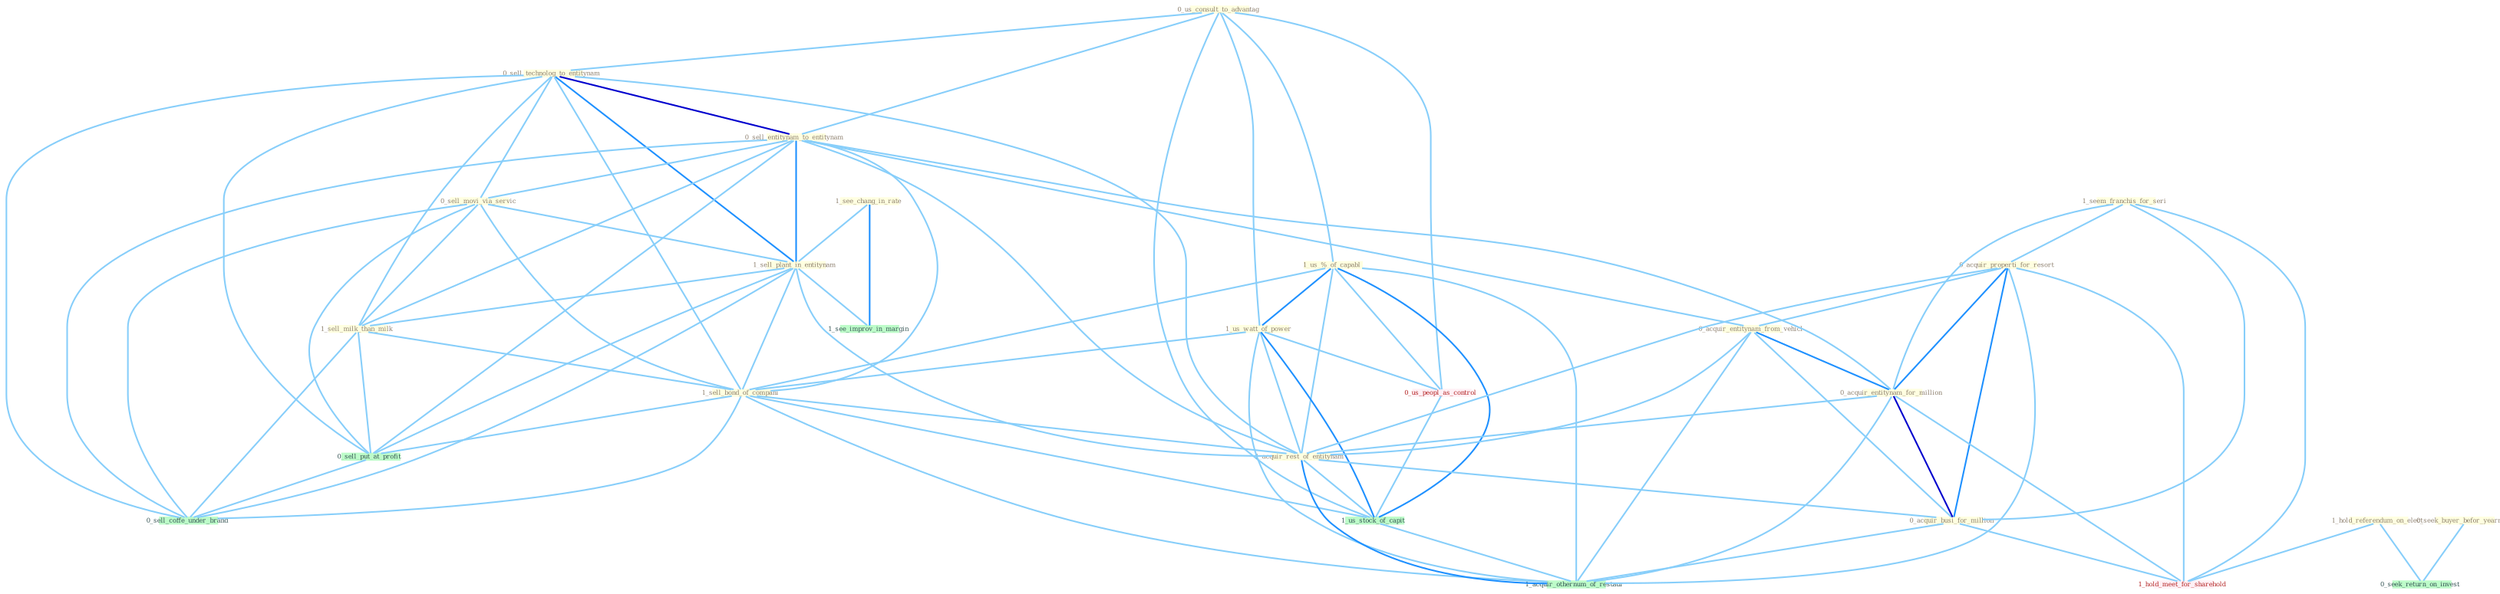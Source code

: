 Graph G{ 
    node
    [shape=polygon,style=filled,width=.5,height=.06,color="#BDFCC9",fixedsize=true,fontsize=4,
    fontcolor="#2f4f4f"];
    {node
    [color="#ffffe0", fontcolor="#8b7d6b"] "0_us_consult_to_advantag " "0_sell_technolog_to_entitynam " "0_seek_buyer_befor_yearnum " "0_sell_entitynam_to_entitynam " "1_seem_franchis_for_seri " "1_us_%_of_capabl " "1_us_watt_of_power " "0_sell_movi_via_servic " "0_acquir_properti_for_resort " "1_see_chang_in_rate " "1_sell_plant_in_entitynam " "1_sell_milk_than_milk " "1_sell_bond_of_compani " "0_acquir_entitynam_from_vehicl " "0_acquir_entitynam_for_million " "1_hold_referendum_on_elect " "1_acquir_rest_of_entitynam " "0_acquir_busi_for_million "}
{node [color="#fff0f5", fontcolor="#b22222"] "0_us_peopl_as_control " "1_hold_meet_for_sharehold "}
edge [color="#B0E2FF"];

	"0_us_consult_to_advantag " -- "0_sell_technolog_to_entitynam " [w="1", color="#87cefa" ];
	"0_us_consult_to_advantag " -- "0_sell_entitynam_to_entitynam " [w="1", color="#87cefa" ];
	"0_us_consult_to_advantag " -- "1_us_%_of_capabl " [w="1", color="#87cefa" ];
	"0_us_consult_to_advantag " -- "1_us_watt_of_power " [w="1", color="#87cefa" ];
	"0_us_consult_to_advantag " -- "0_us_peopl_as_control " [w="1", color="#87cefa" ];
	"0_us_consult_to_advantag " -- "1_us_stock_of_capit " [w="1", color="#87cefa" ];
	"0_sell_technolog_to_entitynam " -- "0_sell_entitynam_to_entitynam " [w="3", color="#0000cd" , len=0.6];
	"0_sell_technolog_to_entitynam " -- "0_sell_movi_via_servic " [w="1", color="#87cefa" ];
	"0_sell_technolog_to_entitynam " -- "1_sell_plant_in_entitynam " [w="2", color="#1e90ff" , len=0.8];
	"0_sell_technolog_to_entitynam " -- "1_sell_milk_than_milk " [w="1", color="#87cefa" ];
	"0_sell_technolog_to_entitynam " -- "1_sell_bond_of_compani " [w="1", color="#87cefa" ];
	"0_sell_technolog_to_entitynam " -- "1_acquir_rest_of_entitynam " [w="1", color="#87cefa" ];
	"0_sell_technolog_to_entitynam " -- "0_sell_put_at_profit " [w="1", color="#87cefa" ];
	"0_sell_technolog_to_entitynam " -- "0_sell_coffe_under_brand " [w="1", color="#87cefa" ];
	"0_seek_buyer_befor_yearnum " -- "0_seek_return_on_invest " [w="1", color="#87cefa" ];
	"0_sell_entitynam_to_entitynam " -- "0_sell_movi_via_servic " [w="1", color="#87cefa" ];
	"0_sell_entitynam_to_entitynam " -- "1_sell_plant_in_entitynam " [w="2", color="#1e90ff" , len=0.8];
	"0_sell_entitynam_to_entitynam " -- "1_sell_milk_than_milk " [w="1", color="#87cefa" ];
	"0_sell_entitynam_to_entitynam " -- "1_sell_bond_of_compani " [w="1", color="#87cefa" ];
	"0_sell_entitynam_to_entitynam " -- "0_acquir_entitynam_from_vehicl " [w="1", color="#87cefa" ];
	"0_sell_entitynam_to_entitynam " -- "0_acquir_entitynam_for_million " [w="1", color="#87cefa" ];
	"0_sell_entitynam_to_entitynam " -- "1_acquir_rest_of_entitynam " [w="1", color="#87cefa" ];
	"0_sell_entitynam_to_entitynam " -- "0_sell_put_at_profit " [w="1", color="#87cefa" ];
	"0_sell_entitynam_to_entitynam " -- "0_sell_coffe_under_brand " [w="1", color="#87cefa" ];
	"1_seem_franchis_for_seri " -- "0_acquir_properti_for_resort " [w="1", color="#87cefa" ];
	"1_seem_franchis_for_seri " -- "0_acquir_entitynam_for_million " [w="1", color="#87cefa" ];
	"1_seem_franchis_for_seri " -- "0_acquir_busi_for_million " [w="1", color="#87cefa" ];
	"1_seem_franchis_for_seri " -- "1_hold_meet_for_sharehold " [w="1", color="#87cefa" ];
	"1_us_%_of_capabl " -- "1_us_watt_of_power " [w="2", color="#1e90ff" , len=0.8];
	"1_us_%_of_capabl " -- "1_sell_bond_of_compani " [w="1", color="#87cefa" ];
	"1_us_%_of_capabl " -- "1_acquir_rest_of_entitynam " [w="1", color="#87cefa" ];
	"1_us_%_of_capabl " -- "0_us_peopl_as_control " [w="1", color="#87cefa" ];
	"1_us_%_of_capabl " -- "1_us_stock_of_capit " [w="2", color="#1e90ff" , len=0.8];
	"1_us_%_of_capabl " -- "1_acquir_othernum_of_restaur " [w="1", color="#87cefa" ];
	"1_us_watt_of_power " -- "1_sell_bond_of_compani " [w="1", color="#87cefa" ];
	"1_us_watt_of_power " -- "1_acquir_rest_of_entitynam " [w="1", color="#87cefa" ];
	"1_us_watt_of_power " -- "0_us_peopl_as_control " [w="1", color="#87cefa" ];
	"1_us_watt_of_power " -- "1_us_stock_of_capit " [w="2", color="#1e90ff" , len=0.8];
	"1_us_watt_of_power " -- "1_acquir_othernum_of_restaur " [w="1", color="#87cefa" ];
	"0_sell_movi_via_servic " -- "1_sell_plant_in_entitynam " [w="1", color="#87cefa" ];
	"0_sell_movi_via_servic " -- "1_sell_milk_than_milk " [w="1", color="#87cefa" ];
	"0_sell_movi_via_servic " -- "1_sell_bond_of_compani " [w="1", color="#87cefa" ];
	"0_sell_movi_via_servic " -- "0_sell_put_at_profit " [w="1", color="#87cefa" ];
	"0_sell_movi_via_servic " -- "0_sell_coffe_under_brand " [w="1", color="#87cefa" ];
	"0_acquir_properti_for_resort " -- "0_acquir_entitynam_from_vehicl " [w="1", color="#87cefa" ];
	"0_acquir_properti_for_resort " -- "0_acquir_entitynam_for_million " [w="2", color="#1e90ff" , len=0.8];
	"0_acquir_properti_for_resort " -- "1_acquir_rest_of_entitynam " [w="1", color="#87cefa" ];
	"0_acquir_properti_for_resort " -- "0_acquir_busi_for_million " [w="2", color="#1e90ff" , len=0.8];
	"0_acquir_properti_for_resort " -- "1_hold_meet_for_sharehold " [w="1", color="#87cefa" ];
	"0_acquir_properti_for_resort " -- "1_acquir_othernum_of_restaur " [w="1", color="#87cefa" ];
	"1_see_chang_in_rate " -- "1_sell_plant_in_entitynam " [w="1", color="#87cefa" ];
	"1_see_chang_in_rate " -- "1_see_improv_in_margin " [w="2", color="#1e90ff" , len=0.8];
	"1_sell_plant_in_entitynam " -- "1_sell_milk_than_milk " [w="1", color="#87cefa" ];
	"1_sell_plant_in_entitynam " -- "1_sell_bond_of_compani " [w="1", color="#87cefa" ];
	"1_sell_plant_in_entitynam " -- "1_acquir_rest_of_entitynam " [w="1", color="#87cefa" ];
	"1_sell_plant_in_entitynam " -- "0_sell_put_at_profit " [w="1", color="#87cefa" ];
	"1_sell_plant_in_entitynam " -- "1_see_improv_in_margin " [w="1", color="#87cefa" ];
	"1_sell_plant_in_entitynam " -- "0_sell_coffe_under_brand " [w="1", color="#87cefa" ];
	"1_sell_milk_than_milk " -- "1_sell_bond_of_compani " [w="1", color="#87cefa" ];
	"1_sell_milk_than_milk " -- "0_sell_put_at_profit " [w="1", color="#87cefa" ];
	"1_sell_milk_than_milk " -- "0_sell_coffe_under_brand " [w="1", color="#87cefa" ];
	"1_sell_bond_of_compani " -- "1_acquir_rest_of_entitynam " [w="1", color="#87cefa" ];
	"1_sell_bond_of_compani " -- "0_sell_put_at_profit " [w="1", color="#87cefa" ];
	"1_sell_bond_of_compani " -- "1_us_stock_of_capit " [w="1", color="#87cefa" ];
	"1_sell_bond_of_compani " -- "0_sell_coffe_under_brand " [w="1", color="#87cefa" ];
	"1_sell_bond_of_compani " -- "1_acquir_othernum_of_restaur " [w="1", color="#87cefa" ];
	"0_acquir_entitynam_from_vehicl " -- "0_acquir_entitynam_for_million " [w="2", color="#1e90ff" , len=0.8];
	"0_acquir_entitynam_from_vehicl " -- "1_acquir_rest_of_entitynam " [w="1", color="#87cefa" ];
	"0_acquir_entitynam_from_vehicl " -- "0_acquir_busi_for_million " [w="1", color="#87cefa" ];
	"0_acquir_entitynam_from_vehicl " -- "1_acquir_othernum_of_restaur " [w="1", color="#87cefa" ];
	"0_acquir_entitynam_for_million " -- "1_acquir_rest_of_entitynam " [w="1", color="#87cefa" ];
	"0_acquir_entitynam_for_million " -- "0_acquir_busi_for_million " [w="3", color="#0000cd" , len=0.6];
	"0_acquir_entitynam_for_million " -- "1_hold_meet_for_sharehold " [w="1", color="#87cefa" ];
	"0_acquir_entitynam_for_million " -- "1_acquir_othernum_of_restaur " [w="1", color="#87cefa" ];
	"1_hold_referendum_on_elect " -- "0_seek_return_on_invest " [w="1", color="#87cefa" ];
	"1_hold_referendum_on_elect " -- "1_hold_meet_for_sharehold " [w="1", color="#87cefa" ];
	"1_acquir_rest_of_entitynam " -- "0_acquir_busi_for_million " [w="1", color="#87cefa" ];
	"1_acquir_rest_of_entitynam " -- "1_us_stock_of_capit " [w="1", color="#87cefa" ];
	"1_acquir_rest_of_entitynam " -- "1_acquir_othernum_of_restaur " [w="2", color="#1e90ff" , len=0.8];
	"0_acquir_busi_for_million " -- "1_hold_meet_for_sharehold " [w="1", color="#87cefa" ];
	"0_acquir_busi_for_million " -- "1_acquir_othernum_of_restaur " [w="1", color="#87cefa" ];
	"0_us_peopl_as_control " -- "1_us_stock_of_capit " [w="1", color="#87cefa" ];
	"0_sell_put_at_profit " -- "0_sell_coffe_under_brand " [w="1", color="#87cefa" ];
	"1_us_stock_of_capit " -- "1_acquir_othernum_of_restaur " [w="1", color="#87cefa" ];
}